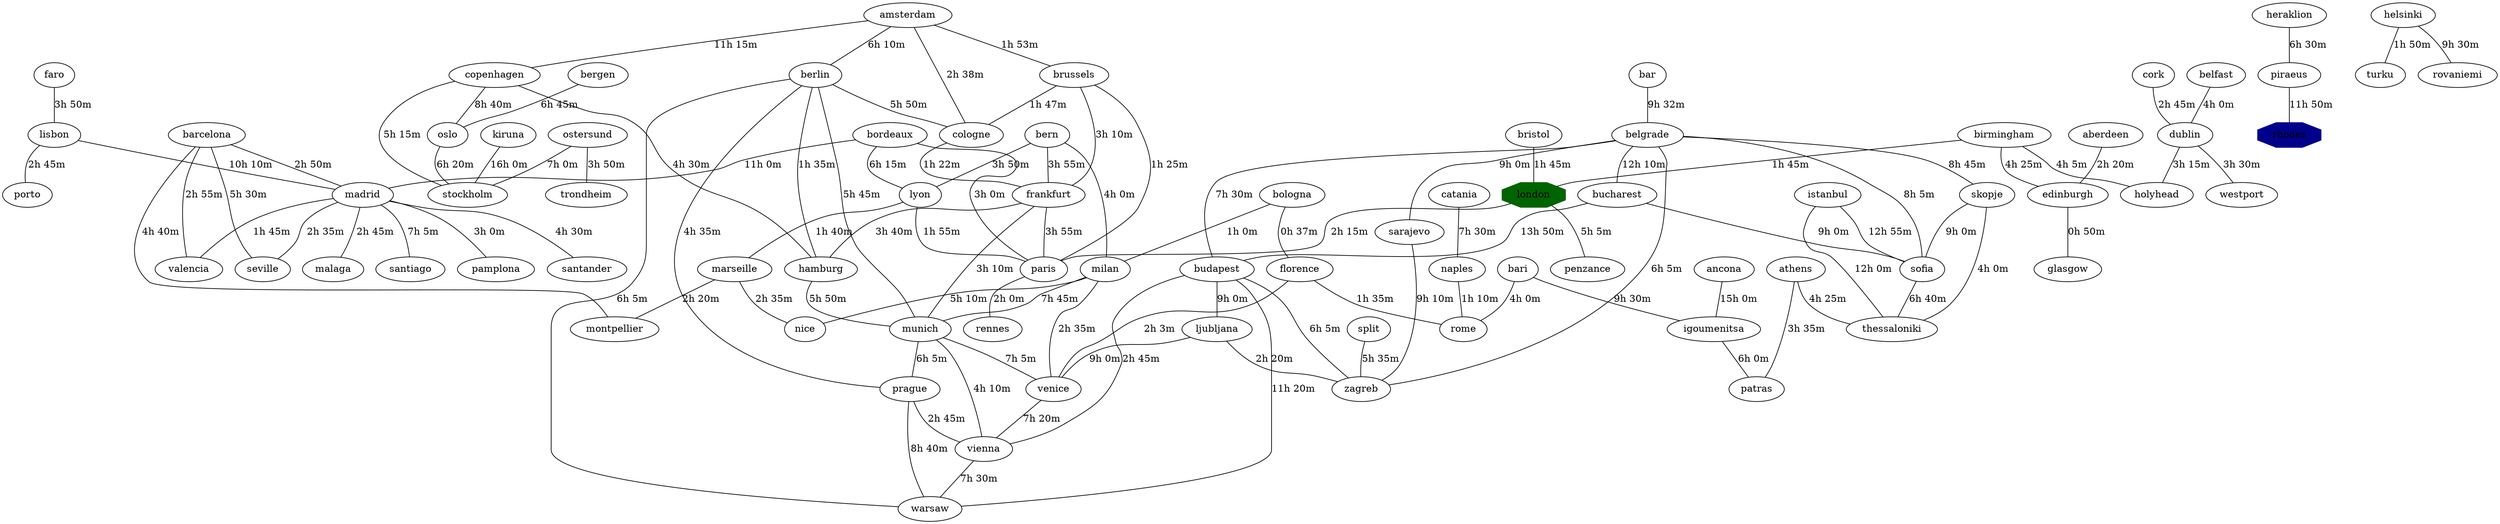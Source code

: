 graph eurail {
london[shape=octagon,style=filled,color=darkgreen pos="0,0!"]
rhodes[shape=octagon,style=filled,color=darkblue pos="20,20!"]
berlin -- munich [label="5h 45m",]
copenhagen -- hamburg [label="4h 30m",]
budapest -- vienna [label="2h 45m",]
vienna -- warsaw [label="7h 30m",]
venice -- vienna [label="7h 20m",]
birmingham -- edinburgh [label="4h 25m",]
athens -- thessaloniki [label="4h 25m",]
paris -- rennes [label="2h 0m",]
lyon -- paris [label="1h 55m",]
oslo -- stockholm [label="6h 20m",]
milan -- venice [label="2h 35m",]
madrid -- valencia [label="1h 45m",]
sofia -- thessaloniki [label="6h 40m",]
dublin -- westport [label="3h 30m",]
kiruna -- stockholm [label="16h 0m",]
amsterdam -- copenhagen [label="11h 15m",]
copenhagen -- oslo [label="8h 40m",]
belgrade -- skopje [label="8h 45m",]
aberdeen -- edinburgh [label="2h 20m",]
prague -- warsaw [label="8h 40m",]
lisbon -- porto [label="2h 45m",]
florence -- venice [label="2h 3m",]
cologne -- frankfurt [label="1h 22m",]
brussels -- cologne [label="1h 47m",]
london -- penzance [label="5h 5m",]
munich -- venice [label="7h 5m",]
bern -- lyon [label="3h 50m",]
birmingham -- holyhead [label="4h 5m",]
berlin -- cologne [label="5h 50m",]
berlin -- hamburg [label="1h 35m",]
bordeaux -- paris [label="3h 0m",]
brussels -- paris [label="1h 25m",]
edinburgh -- glasgow [label="0h 50m",]
bucharest -- budapest [label="13h 50m",]
london -- paris [label="2h 15m",]
frankfurt -- hamburg [label="3h 40m",]
madrid -- pamplona [label="3h 0m",]
bari -- igoumenitsa [label="9h 30m",]
barcelona -- montpellier [label="4h 40m",]
amsterdam -- cologne [label="2h 38m",]
frankfurt -- paris [label="3h 55m",]
budapest -- ljubljana [label="9h 0m",]
ljubljana -- venice [label="9h 0m",]
bar -- belgrade [label="9h 32m",]
igoumenitsa -- patras [label="6h 0m",]
milan -- nice [label="5h 10m",]
helsinki -- turku [label="1h 50m",]
sarajevo -- zagreb [label="9h 10m",]
ostersund -- trondheim [label="3h 50m",]
madrid -- santander [label="4h 30m",]
lisbon -- madrid [label="10h 10m",]
bologna -- florence [label="0h 37m",]
prague -- vienna [label="2h 45m",]
hamburg -- munich [label="5h 50m",]
bergen -- oslo [label="6h 45m",]
bologna -- milan [label="1h 0m",]
belgrade -- sofia [label="8h 5m",]
barcelona -- valencia [label="2h 55m",]
ostersund -- stockholm [label="7h 0m",]
helsinki -- rovaniemi [label="9h 30m",]
bordeaux -- lyon [label="6h 15m",]
munich -- vienna [label="4h 10m",]
belgrade -- budapest [label="7h 30m",]
frankfurt -- munich [label="3h 10m",]
cork -- dublin [label="2h 45m",]
lyon -- marseille [label="1h 40m",]
marseille -- montpellier [label="2h 20m",]
split -- zagreb [label="5h 35m",]
milan -- munich [label="7h 45m",]
piraeus -- rhodes [label="11h 50m",]
bari -- rome [label="4h 0m",]
budapest -- warsaw [label="11h 20m",]
bern -- frankfurt [label="3h 55m",]
barcelona -- seville [label="5h 30m",]
munich -- prague [label="6h 5m",]
berlin -- warsaw [label="6h 5m",]
copenhagen -- stockholm [label="5h 15m",]
belgrade -- bucharest [label="12h 10m",]
madrid -- malaga [label="2h 45m",]
ljubljana -- zagreb [label="2h 20m",]
brussels -- frankfurt [label="3h 10m",]
belgrade -- sarajevo [label="9h 0m",]
heraklion -- piraeus [label="6h 30m",]
athens -- patras [label="3h 35m",]
budapest -- zagreb [label="6h 5m",]
marseille -- nice [label="2h 35m",]
ancona -- igoumenitsa [label="15h 0m",]
catania -- naples [label="7h 30m",]
birmingham -- london [label="1h 45m",]
belfast -- dublin [label="4h 0m",]
bucharest -- sofia [label="9h 0m",]
madrid -- santiago [label="7h 5m",]
istanbul -- sofia [label="12h 55m",]
dublin -- holyhead [label="3h 15m",]
amsterdam -- berlin [label="6h 10m",]
bordeaux -- madrid [label="11h 0m",]
naples -- rome [label="1h 10m",]
skopje -- sofia [label="9h 0m",]
bristol -- london [label="1h 45m",]
madrid -- seville [label="2h 35m",]
faro -- lisbon [label="3h 50m",]
skopje -- thessaloniki [label="4h 0m",]
amsterdam -- brussels [label="1h 53m",]
bern -- milan [label="4h 0m",]
berlin -- prague [label="4h 35m",]
belgrade -- zagreb [label="6h 5m",]
barcelona -- madrid [label="2h 50m",]
florence -- rome [label="1h 35m",]
istanbul -- thessaloniki [label="12h 0m",]
}